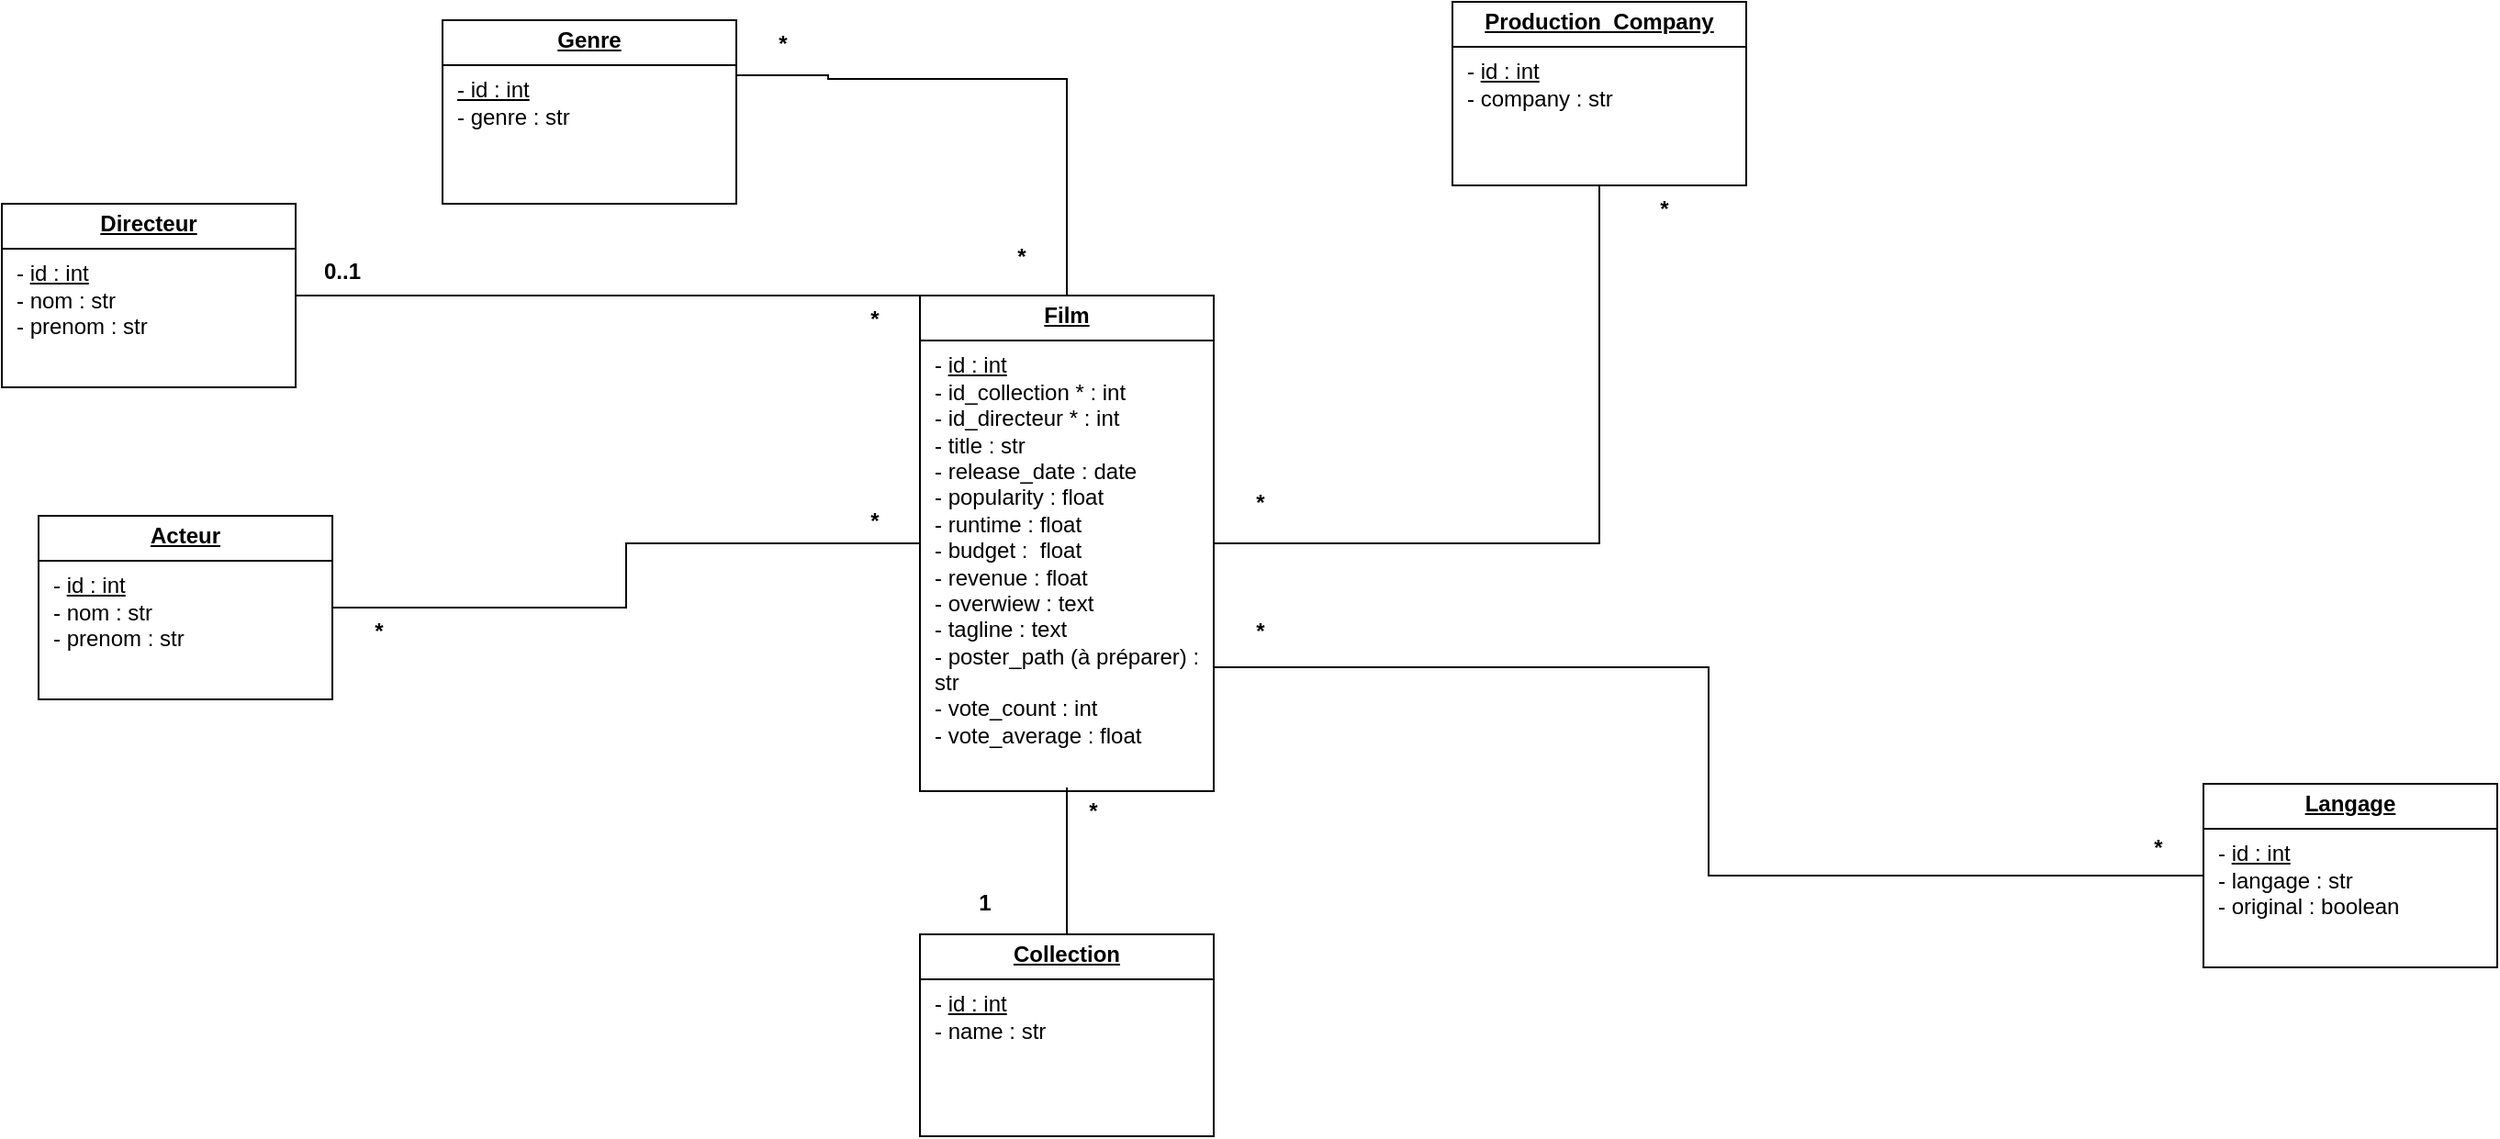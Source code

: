 <mxfile version="24.8.3" pages="3">
  <diagram name="Modele_Conceptuel" id="YauvPk-F1fpuxmVFumh4">
    <mxGraphModel dx="2493" dy="791" grid="1" gridSize="10" guides="1" tooltips="1" connect="1" arrows="1" fold="1" page="1" pageScale="1" pageWidth="827" pageHeight="1169" math="0" shadow="0">
      <root>
        <mxCell id="2UzMBbFxG-jk5nLvKuJf-0" />
        <mxCell id="2UzMBbFxG-jk5nLvKuJf-1" parent="2UzMBbFxG-jk5nLvKuJf-0" />
        <mxCell id="2UzMBbFxG-jk5nLvKuJf-2" value="&lt;p style=&quot;margin:0px;margin-top:4px;text-align:center;text-decoration:underline;&quot;&gt;&lt;b&gt;Film&lt;/b&gt;&lt;/p&gt;&lt;hr size=&quot;1&quot; style=&quot;border-style:solid;&quot;&gt;&lt;p style=&quot;margin:0px;margin-left:8px;&quot;&gt;- &lt;u&gt;id : int&lt;/u&gt;&lt;/p&gt;&lt;p style=&quot;margin:0px;margin-left:8px;&quot;&gt;- id_collection * : int&lt;/p&gt;&lt;p style=&quot;margin:0px;margin-left:8px;&quot;&gt;- id_directeur * : int&lt;/p&gt;&lt;p style=&quot;margin:0px;margin-left:8px;&quot;&gt;- title : str&lt;/p&gt;&lt;p style=&quot;margin:0px;margin-left:8px;&quot;&gt;- release_date : date&lt;/p&gt;&lt;p style=&quot;margin:0px;margin-left:8px;&quot;&gt;- popularity : float&lt;/p&gt;&lt;p style=&quot;margin:0px;margin-left:8px;&quot;&gt;- runtime : float&lt;/p&gt;&lt;p style=&quot;margin:0px;margin-left:8px;&quot;&gt;- budget :&amp;nbsp; float&lt;/p&gt;&lt;p style=&quot;margin:0px;margin-left:8px;&quot;&gt;- revenue : float&lt;/p&gt;&lt;p style=&quot;margin: 0px 0px 0px 8px;&quot;&gt;- overwiew : text&lt;/p&gt;&lt;p style=&quot;margin: 0px 0px 0px 8px;&quot;&gt;- tagline : text&lt;/p&gt;&lt;p style=&quot;margin: 0px 0px 0px 8px;&quot;&gt;- poster_path (à préparer) : str&lt;/p&gt;&lt;p style=&quot;margin: 0px 0px 0px 8px;&quot;&gt;- vote_count : int&lt;/p&gt;&lt;p style=&quot;margin: 0px 0px 0px 8px;&quot;&gt;- vote_average : float&lt;/p&gt;" style="verticalAlign=top;align=left;overflow=fill;html=1;whiteSpace=wrap;" parent="2UzMBbFxG-jk5nLvKuJf-1" vertex="1">
          <mxGeometry x="310" y="200" width="160" height="270" as="geometry" />
        </mxCell>
        <mxCell id="2UzMBbFxG-jk5nLvKuJf-3" value="&lt;p style=&quot;margin:0px;margin-top:4px;text-align:center;text-decoration:underline;&quot;&gt;&lt;b&gt;Genre&lt;/b&gt;&lt;/p&gt;&lt;hr size=&quot;1&quot; style=&quot;border-style:solid;&quot;&gt;&lt;p style=&quot;margin:0px;margin-left:8px;&quot;&gt;&lt;u&gt;- id : int&lt;/u&gt;&lt;/p&gt;&lt;p style=&quot;margin:0px;margin-left:8px;&quot;&gt;- genre : str&lt;/p&gt;" style="verticalAlign=top;align=left;overflow=fill;html=1;whiteSpace=wrap;" parent="2UzMBbFxG-jk5nLvKuJf-1" vertex="1">
          <mxGeometry x="50" y="50" width="160" height="100" as="geometry" />
        </mxCell>
        <mxCell id="2UzMBbFxG-jk5nLvKuJf-5" style="edgeStyle=orthogonalEdgeStyle;rounded=0;orthogonalLoop=1;jettySize=auto;html=1;endArrow=none;endFill=0;exitX=0;exitY=0.5;exitDx=0;exitDy=0;entryX=1;entryY=0.75;entryDx=0;entryDy=0;" parent="2UzMBbFxG-jk5nLvKuJf-1" source="2UzMBbFxG-jk5nLvKuJf-6" target="2UzMBbFxG-jk5nLvKuJf-2" edge="1">
          <mxGeometry relative="1" as="geometry">
            <mxPoint x="920" y="430" as="sourcePoint" />
            <mxPoint x="740" y="410" as="targetPoint" />
          </mxGeometry>
        </mxCell>
        <mxCell id="2UzMBbFxG-jk5nLvKuJf-6" value="&lt;p style=&quot;margin:0px;margin-top:4px;text-align:center;text-decoration:underline;&quot;&gt;&lt;b&gt;Langage&lt;/b&gt;&lt;/p&gt;&lt;hr size=&quot;1&quot; style=&quot;border-style:solid;&quot;&gt;&lt;p style=&quot;margin:0px;margin-left:8px;&quot;&gt;- &lt;u&gt;id : int&lt;/u&gt;&lt;/p&gt;&lt;p style=&quot;margin:0px;margin-left:8px;&quot;&gt;- langage : str&lt;/p&gt;&lt;p style=&quot;margin:0px;margin-left:8px;&quot;&gt;- original : boolean&lt;/p&gt;" style="verticalAlign=top;align=left;overflow=fill;html=1;whiteSpace=wrap;" parent="2UzMBbFxG-jk5nLvKuJf-1" vertex="1">
          <mxGeometry x="1009" y="466" width="160" height="100" as="geometry" />
        </mxCell>
        <mxCell id="2UzMBbFxG-jk5nLvKuJf-10" value="*" style="text;align=center;fontStyle=1;verticalAlign=middle;spacingLeft=3;spacingRight=3;strokeColor=none;rotatable=0;points=[[0,0.5],[1,0.5]];portConstraint=eastwest;html=1;" parent="2UzMBbFxG-jk5nLvKuJf-1" vertex="1">
          <mxGeometry x="959" y="488" width="50" height="26" as="geometry" />
        </mxCell>
        <mxCell id="2UzMBbFxG-jk5nLvKuJf-16" value="*" style="text;align=center;fontStyle=1;verticalAlign=middle;spacingLeft=3;spacingRight=3;strokeColor=none;rotatable=0;points=[[0,0.5],[1,0.5]];portConstraint=eastwest;html=1;" parent="2UzMBbFxG-jk5nLvKuJf-1" vertex="1">
          <mxGeometry x="340" y="166" width="50" height="26" as="geometry" />
        </mxCell>
        <mxCell id="2UzMBbFxG-jk5nLvKuJf-17" style="edgeStyle=orthogonalEdgeStyle;rounded=0;orthogonalLoop=1;jettySize=auto;html=1;exitX=1;exitY=0.5;exitDx=0;exitDy=0;endArrow=none;endFill=0;entryX=0.5;entryY=0;entryDx=0;entryDy=0;" parent="2UzMBbFxG-jk5nLvKuJf-1" source="2UzMBbFxG-jk5nLvKuJf-3" target="2UzMBbFxG-jk5nLvKuJf-2" edge="1">
          <mxGeometry relative="1" as="geometry">
            <mxPoint x="400" y="160" as="sourcePoint" />
            <mxPoint x="310" y="82" as="targetPoint" />
            <Array as="points">
              <mxPoint x="210" y="80" />
              <mxPoint x="260" y="80" />
              <mxPoint x="260" y="82" />
              <mxPoint x="390" y="82" />
            </Array>
          </mxGeometry>
        </mxCell>
        <mxCell id="2UzMBbFxG-jk5nLvKuJf-23" value="&lt;p style=&quot;margin:0px;margin-top:4px;text-align:center;text-decoration:underline;&quot;&gt;&lt;b&gt;Production_Company&lt;/b&gt;&lt;/p&gt;&lt;hr size=&quot;1&quot; style=&quot;border-style:solid;&quot;&gt;&lt;p style=&quot;margin:0px;margin-left:8px;&quot;&gt;- &lt;u&gt;id : int&lt;/u&gt;&lt;/p&gt;&lt;p style=&quot;margin:0px;margin-left:8px;&quot;&gt;- company : str&lt;/p&gt;" style="verticalAlign=top;align=left;overflow=fill;html=1;whiteSpace=wrap;" parent="2UzMBbFxG-jk5nLvKuJf-1" vertex="1">
          <mxGeometry x="600" y="40" width="160" height="100" as="geometry" />
        </mxCell>
        <mxCell id="2UzMBbFxG-jk5nLvKuJf-25" style="edgeStyle=orthogonalEdgeStyle;rounded=0;orthogonalLoop=1;jettySize=auto;html=1;exitX=0.5;exitY=1;exitDx=0;exitDy=0;endArrow=none;endFill=0;entryX=1;entryY=0.5;entryDx=0;entryDy=0;" parent="2UzMBbFxG-jk5nLvKuJf-1" source="2UzMBbFxG-jk5nLvKuJf-23" target="2UzMBbFxG-jk5nLvKuJf-2" edge="1">
          <mxGeometry relative="1" as="geometry">
            <mxPoint x="585" y="232" as="sourcePoint" />
            <mxPoint x="399" y="240" as="targetPoint" />
          </mxGeometry>
        </mxCell>
        <mxCell id="2UzMBbFxG-jk5nLvKuJf-27" value="*" style="text;align=center;fontStyle=1;verticalAlign=middle;spacingLeft=3;spacingRight=3;strokeColor=none;rotatable=0;points=[[0,0.5],[1,0.5]];portConstraint=eastwest;html=1;" parent="2UzMBbFxG-jk5nLvKuJf-1" vertex="1">
          <mxGeometry x="470" y="300" width="50" height="26" as="geometry" />
        </mxCell>
        <mxCell id="2UzMBbFxG-jk5nLvKuJf-30" value="*" style="text;align=center;fontStyle=1;verticalAlign=middle;spacingLeft=3;spacingRight=3;strokeColor=none;rotatable=0;points=[[0,0.5],[1,0.5]];portConstraint=eastwest;html=1;" parent="2UzMBbFxG-jk5nLvKuJf-1" vertex="1">
          <mxGeometry x="690" y="140" width="50" height="26" as="geometry" />
        </mxCell>
        <mxCell id="2UzMBbFxG-jk5nLvKuJf-38" value="&lt;p style=&quot;margin:0px;margin-top:4px;text-align:center;text-decoration:underline;&quot;&gt;&lt;b&gt;Collection&lt;/b&gt;&lt;/p&gt;&lt;hr size=&quot;1&quot; style=&quot;border-style:solid;&quot;&gt;&lt;p style=&quot;margin:0px;margin-left:8px;&quot;&gt;- &lt;u&gt;id : int&lt;/u&gt;&lt;/p&gt;&lt;p style=&quot;margin:0px;margin-left:8px;&quot;&gt;- name : str&lt;/p&gt;&lt;p style=&quot;margin:0px;margin-left:8px;&quot;&gt;&lt;br&gt;&lt;/p&gt;" style="verticalAlign=top;align=left;overflow=fill;html=1;whiteSpace=wrap;" parent="2UzMBbFxG-jk5nLvKuJf-1" vertex="1">
          <mxGeometry x="310" y="548" width="160" height="110" as="geometry" />
        </mxCell>
        <mxCell id="2UzMBbFxG-jk5nLvKuJf-43" style="edgeStyle=orthogonalEdgeStyle;rounded=0;orthogonalLoop=1;jettySize=auto;html=1;endArrow=none;endFill=0;exitX=0.5;exitY=1;exitDx=0;exitDy=0;entryX=0.5;entryY=0;entryDx=0;entryDy=0;" parent="2UzMBbFxG-jk5nLvKuJf-1" target="2UzMBbFxG-jk5nLvKuJf-38" edge="1">
          <mxGeometry relative="1" as="geometry">
            <mxPoint x="390" y="468" as="sourcePoint" />
            <mxPoint x="530" y="568" as="targetPoint" />
            <Array as="points">
              <mxPoint x="390" y="538" />
              <mxPoint x="390" y="538" />
            </Array>
          </mxGeometry>
        </mxCell>
        <mxCell id="v6lag2_lKAMTokFdCcw8-0" value="&lt;p style=&quot;margin:0px;margin-top:4px;text-align:center;text-decoration:underline;&quot;&gt;&lt;b&gt;Directeur&lt;/b&gt;&lt;/p&gt;&lt;hr size=&quot;1&quot; style=&quot;border-style:solid;&quot;&gt;&lt;p style=&quot;margin:0px;margin-left:8px;&quot;&gt;- &lt;u&gt;id : int&lt;/u&gt;&lt;/p&gt;&lt;p style=&quot;margin:0px;margin-left:8px;&quot;&gt;- nom : str&lt;/p&gt;&lt;p style=&quot;margin:0px;margin-left:8px;&quot;&gt;- prenom : str&lt;/p&gt;" style="verticalAlign=top;align=left;overflow=fill;html=1;whiteSpace=wrap;" parent="2UzMBbFxG-jk5nLvKuJf-1" vertex="1">
          <mxGeometry x="-190" y="150" width="160" height="100" as="geometry" />
        </mxCell>
        <mxCell id="v6lag2_lKAMTokFdCcw8-2" value="&lt;p style=&quot;margin:0px;margin-top:4px;text-align:center;text-decoration:underline;&quot;&gt;&lt;b&gt;Acteur&lt;/b&gt;&lt;/p&gt;&lt;hr size=&quot;1&quot; style=&quot;border-style:solid;&quot;&gt;&lt;p style=&quot;margin:0px;margin-left:8px;&quot;&gt;- &lt;u&gt;id : int&lt;/u&gt;&lt;/p&gt;&lt;p style=&quot;margin:0px;margin-left:8px;&quot;&gt;- nom : str&lt;/p&gt;&lt;p style=&quot;margin:0px;margin-left:8px;&quot;&gt;- prenom : str&lt;/p&gt;" style="verticalAlign=top;align=left;overflow=fill;html=1;whiteSpace=wrap;" parent="2UzMBbFxG-jk5nLvKuJf-1" vertex="1">
          <mxGeometry x="-170" y="320" width="160" height="100" as="geometry" />
        </mxCell>
        <mxCell id="v6lag2_lKAMTokFdCcw8-3" style="edgeStyle=orthogonalEdgeStyle;rounded=0;orthogonalLoop=1;jettySize=auto;html=1;exitX=1;exitY=0.5;exitDx=0;exitDy=0;endArrow=none;endFill=0;entryX=0;entryY=0;entryDx=0;entryDy=0;" parent="2UzMBbFxG-jk5nLvKuJf-1" source="v6lag2_lKAMTokFdCcw8-0" target="2UzMBbFxG-jk5nLvKuJf-2" edge="1">
          <mxGeometry relative="1" as="geometry">
            <mxPoint x="49.75" y="375" as="sourcePoint" />
            <mxPoint x="109.75" y="340" as="targetPoint" />
            <Array as="points">
              <mxPoint x="220" y="200" />
              <mxPoint x="220" y="200" />
            </Array>
          </mxGeometry>
        </mxCell>
        <mxCell id="v6lag2_lKAMTokFdCcw8-4" value="0..1" style="text;align=center;fontStyle=1;verticalAlign=middle;spacingLeft=3;spacingRight=3;strokeColor=none;rotatable=0;points=[[0,0.5],[1,0.5]];portConstraint=eastwest;html=1;" parent="2UzMBbFxG-jk5nLvKuJf-1" vertex="1">
          <mxGeometry x="-30" y="174" width="50" height="26" as="geometry" />
        </mxCell>
        <mxCell id="v6lag2_lKAMTokFdCcw8-5" value="*" style="text;align=center;fontStyle=1;verticalAlign=middle;spacingLeft=3;spacingRight=3;strokeColor=none;rotatable=0;points=[[0,0.5],[1,0.5]];portConstraint=eastwest;html=1;" parent="2UzMBbFxG-jk5nLvKuJf-1" vertex="1">
          <mxGeometry x="260" y="200" width="50" height="26" as="geometry" />
        </mxCell>
        <mxCell id="v6lag2_lKAMTokFdCcw8-9" value="*" style="text;align=center;fontStyle=1;verticalAlign=middle;spacingLeft=3;spacingRight=3;strokeColor=none;rotatable=0;points=[[0,0.5],[1,0.5]];portConstraint=eastwest;html=1;" parent="2UzMBbFxG-jk5nLvKuJf-1" vertex="1">
          <mxGeometry x="-10" y="370" width="50" height="26" as="geometry" />
        </mxCell>
        <mxCell id="bw-bmElaB9IqUnMvs87G-3" value="*" style="text;align=center;fontStyle=1;verticalAlign=middle;spacingLeft=3;spacingRight=3;strokeColor=none;rotatable=0;points=[[0,0.5],[1,0.5]];portConstraint=eastwest;html=1;" parent="2UzMBbFxG-jk5nLvKuJf-1" vertex="1">
          <mxGeometry x="470" y="370" width="50" height="26" as="geometry" />
        </mxCell>
        <mxCell id="D5rh6VKLGtbffhpy3Fn9-0" value="*" style="text;align=center;fontStyle=1;verticalAlign=middle;spacingLeft=3;spacingRight=3;strokeColor=none;rotatable=0;points=[[0,0.5],[1,0.5]];portConstraint=eastwest;html=1;" parent="2UzMBbFxG-jk5nLvKuJf-1" vertex="1">
          <mxGeometry x="379" y="468" width="50" height="26" as="geometry" />
        </mxCell>
        <mxCell id="D5rh6VKLGtbffhpy3Fn9-1" value="1" style="text;align=center;fontStyle=1;verticalAlign=middle;spacingLeft=3;spacingRight=3;strokeColor=none;rotatable=0;points=[[0,0.5],[1,0.5]];portConstraint=eastwest;html=1;" parent="2UzMBbFxG-jk5nLvKuJf-1" vertex="1">
          <mxGeometry x="320" y="518" width="50" height="26" as="geometry" />
        </mxCell>
        <mxCell id="rLs_YXUpELrccC4LqPro-0" style="edgeStyle=orthogonalEdgeStyle;rounded=0;orthogonalLoop=1;jettySize=auto;html=1;exitX=0;exitY=0.5;exitDx=0;exitDy=0;endArrow=none;endFill=0;entryX=1;entryY=0.5;entryDx=0;entryDy=0;" parent="2UzMBbFxG-jk5nLvKuJf-1" source="2UzMBbFxG-jk5nLvKuJf-2" target="v6lag2_lKAMTokFdCcw8-2" edge="1">
          <mxGeometry relative="1" as="geometry">
            <mxPoint x="240" y="349" as="sourcePoint" />
            <mxPoint x="30" y="544" as="targetPoint" />
          </mxGeometry>
        </mxCell>
        <mxCell id="rLs_YXUpELrccC4LqPro-1" value="*" style="text;align=center;fontStyle=1;verticalAlign=middle;spacingLeft=3;spacingRight=3;strokeColor=none;rotatable=0;points=[[0,0.5],[1,0.5]];portConstraint=eastwest;html=1;" parent="2UzMBbFxG-jk5nLvKuJf-1" vertex="1">
          <mxGeometry x="260" y="310" width="50" height="26" as="geometry" />
        </mxCell>
        <mxCell id="rLs_YXUpELrccC4LqPro-2" value="*" style="text;align=center;fontStyle=1;verticalAlign=middle;spacingLeft=3;spacingRight=3;strokeColor=none;rotatable=0;points=[[0,0.5],[1,0.5]];portConstraint=eastwest;html=1;" parent="2UzMBbFxG-jk5nLvKuJf-1" vertex="1">
          <mxGeometry x="210" y="50" width="50" height="26" as="geometry" />
        </mxCell>
      </root>
    </mxGraphModel>
  </diagram>
  <diagram name="Modèle_Relationnel" id="qiHUkySpZ16ntOEkn7Ta">
    <mxGraphModel dx="1661" dy="841" grid="0" gridSize="10" guides="1" tooltips="1" connect="1" arrows="1" fold="1" page="1" pageScale="1" pageWidth="827" pageHeight="700" math="0" shadow="1">
      <root>
        <mxCell id="-5b9izDr8CAmfkEd_c0v-0" />
        <mxCell id="-5b9izDr8CAmfkEd_c0v-1" parent="-5b9izDr8CAmfkEd_c0v-0" />
        <mxCell id="-5b9izDr8CAmfkEd_c0v-2" value="&lt;p style=&quot;text-align: center; margin: 4px 0px 0px; text-decoration: underline;&quot;&gt;&lt;b&gt;films&lt;/b&gt;&lt;/p&gt;&lt;hr size=&quot;1&quot; style=&quot;border-style:solid;&quot;&gt;&lt;p style=&quot;margin: 0px 0px 0px 8px; line-height: 140%;&quot;&gt;&lt;u&gt;&amp;gt; id : int&lt;/u&gt;&lt;/p&gt;&lt;p style=&quot;margin: 0px 0px 0px 8px; line-height: 140%;&quot;&gt;&lt;u&gt;&amp;gt; id_collection * : int&lt;/u&gt;&lt;/p&gt;&lt;p style=&quot;margin: 0px 0px 0px 8px; line-height: 140%;&quot;&gt;&lt;u&gt;&amp;gt; id_directeur * : int&lt;/u&gt;&lt;/p&gt;&lt;p style=&quot;margin: 0px 0px 0px 8px; line-height: 140%;&quot;&gt;&lt;u&gt;&amp;gt;&amp;nbsp;id_original_language * : int&lt;/u&gt;&lt;/p&gt;&lt;p style=&quot;margin: 0px 0px 0px 8px; line-height: 140%;&quot;&gt;&amp;gt; title : str&amp;nbsp;&lt;span style=&quot;background-color: initial;&quot;&gt;(nullable=False)&lt;/span&gt;&lt;/p&gt;&lt;p style=&quot;margin: 0px 0px 0px 8px; line-height: 140%;&quot;&gt;&amp;gt; release_date : date&lt;/p&gt;&lt;p style=&quot;margin: 0px 0px 0px 8px; line-height: 140%;&quot;&gt;&amp;gt; popularity : float&lt;/p&gt;&lt;p style=&quot;margin: 0px 0px 0px 8px; line-height: 140%;&quot;&gt;&amp;gt; runtime : float&lt;/p&gt;&lt;p style=&quot;margin: 0px 0px 0px 8px; line-height: 140%;&quot;&gt;&amp;gt; budget :&amp;nbsp; float&lt;/p&gt;&lt;p style=&quot;margin: 0px 0px 0px 8px; line-height: 140%;&quot;&gt;&amp;gt; revenue : float&lt;/p&gt;&lt;p style=&quot;margin: 0px 0px 0px 8px; line-height: 140%;&quot;&gt;&amp;gt; overwiew : text&lt;/p&gt;&lt;p style=&quot;margin: 0px 0px 0px 8px; line-height: 140%;&quot;&gt;&amp;gt; tagline : text&lt;/p&gt;&lt;p style=&quot;margin: 0px 0px 0px 8px; line-height: 140%;&quot;&gt;&amp;gt; poster_path&amp;nbsp;: text&lt;/p&gt;&lt;p style=&quot;margin: 0px 0px 0px 8px; line-height: 140%;&quot;&gt;&amp;gt; vote_count : int (nullable=False)&lt;/p&gt;&lt;p style=&quot;margin: 0px 0px 0px 8px; line-height: 140%;&quot;&gt;&amp;gt; vote_average : float&lt;/p&gt;" style="verticalAlign=middle;align=left;overflow=fill;html=1;whiteSpace=wrap;labelBackgroundColor=none;fillColor=#FAE5C7;strokeColor=#0F8B8D;fontColor=#143642;spacing=2;spacingBottom=0;spacingLeft=0;" parent="-5b9izDr8CAmfkEd_c0v-1" vertex="1">
          <mxGeometry x="283" y="196" width="231" height="286" as="geometry" />
        </mxCell>
        <mxCell id="-5b9izDr8CAmfkEd_c0v-3" value="&lt;p style=&quot;text-align: center; margin: 4px 0px 0px;&quot;&gt;&lt;b style=&quot;&quot;&gt;&lt;u&gt;genres&lt;/u&gt;&lt;/b&gt;&lt;/p&gt;&lt;hr size=&quot;1&quot; style=&quot;border-style:solid;&quot;&gt;&lt;p style=&quot;margin: 0px 0px 0px 8px; line-height: 140%;&quot;&gt;&lt;u&gt;&amp;gt; id : int&lt;/u&gt;&lt;/p&gt;&lt;p style=&quot;margin: 0px 0px 0px 8px; line-height: 140%;&quot;&gt;&amp;gt; genre : str&amp;nbsp;&lt;span style=&quot;background-color: initial;&quot;&gt;(nullable=False)&lt;/span&gt;&lt;/p&gt;" style="verticalAlign=middle;align=left;overflow=fill;html=1;whiteSpace=wrap;labelBackgroundColor=none;fillColor=#FAE5C7;strokeColor=#0F8B8D;fontColor=#143642;spacing=2;spacingBottom=0;spacingLeft=0;" parent="-5b9izDr8CAmfkEd_c0v-1" vertex="1">
          <mxGeometry x="13" y="40" width="167" height="100" as="geometry" />
        </mxCell>
        <mxCell id="-5b9izDr8CAmfkEd_c0v-4" value="&lt;p style=&quot;text-align: center; margin: 4px 0px 0px; text-decoration: underline;&quot;&gt;&lt;b&gt;film_genres&lt;/b&gt;&lt;/p&gt;&lt;hr size=&quot;1&quot; style=&quot;border-style:solid;&quot;&gt;&lt;p style=&quot;margin: 0px 0px 0px 8px; line-height: 140%;&quot;&gt;&lt;span style=&quot;background-color: initial;&quot;&gt;&lt;u&gt;&amp;gt; id_film * : int&amp;nbsp;&lt;/u&gt;&lt;/span&gt;&lt;/p&gt;&lt;p style=&quot;margin: 0px 0px 0px 8px; line-height: 140%;&quot;&gt;&lt;u&gt;&amp;gt; id_genre * : int&lt;/u&gt;&lt;/p&gt;" style="verticalAlign=middle;align=left;overflow=fill;html=1;whiteSpace=wrap;labelBackgroundColor=none;fillColor=#FAE5C7;strokeColor=#0F8B8D;fontColor=#143642;spacing=2;spacingBottom=0;spacingLeft=0;" parent="-5b9izDr8CAmfkEd_c0v-1" vertex="1">
          <mxGeometry x="310" y="30" width="160" height="100" as="geometry" />
        </mxCell>
        <mxCell id="-5b9izDr8CAmfkEd_c0v-6" value="&lt;p style=&quot;text-align: center; margin: 4px 0px 0px; text-decoration: underline; line-height: 140%;&quot;&gt;&lt;b&gt;languages&lt;/b&gt;&lt;/p&gt;&lt;hr size=&quot;1&quot; style=&quot;border-style:solid;&quot;&gt;&lt;p style=&quot;margin: 0px 0px 0px 8px; line-height: 140%;&quot;&gt;&lt;u&gt;&amp;gt; id : int&lt;/u&gt;&lt;/p&gt;&lt;p style=&quot;margin: 0px 0px 0px 8px; line-height: 140%;&quot;&gt;&amp;gt; language : str&amp;nbsp;&lt;span style=&quot;background-color: initial;&quot;&gt;(nullable=False)&lt;/span&gt;&lt;/p&gt;" style="verticalAlign=middle;align=left;overflow=fill;html=1;whiteSpace=wrap;labelBackgroundColor=none;fillColor=#FAE5C7;strokeColor=#0F8B8D;fontColor=#143642;spacing=2;spacingBottom=0;spacingLeft=0;" parent="-5b9izDr8CAmfkEd_c0v-1" vertex="1">
          <mxGeometry x="632" y="538" width="185" height="100" as="geometry" />
        </mxCell>
        <mxCell id="-5b9izDr8CAmfkEd_c0v-7" value="&lt;p style=&quot;text-align: center; margin: 4px 0px 0px; text-decoration: underline;&quot;&gt;&lt;b&gt;film_languages&lt;/b&gt;&lt;/p&gt;&lt;hr size=&quot;1&quot; style=&quot;border-style:solid;&quot;&gt;&lt;p style=&quot;margin: 0px 0px 0px 8px; line-height: 140%;&quot;&gt;&lt;span style=&quot;background-color: initial;&quot;&gt;&lt;u&gt;&amp;gt; id_lang * : int&lt;/u&gt;&lt;/span&gt;&lt;/p&gt;&lt;p style=&quot;margin: 0px 0px 0px 8px; line-height: 140%;&quot;&gt;&lt;u&gt;&amp;gt; id_film * : int&lt;/u&gt;&lt;/p&gt;" style="verticalAlign=middle;align=left;overflow=fill;html=1;whiteSpace=wrap;labelBackgroundColor=none;fillColor=#FAE5C7;strokeColor=#0F8B8D;fontColor=#143642;spacing=2;spacingBottom=0;spacingLeft=0;" parent="-5b9izDr8CAmfkEd_c0v-1" vertex="1">
          <mxGeometry x="635" y="338" width="160" height="100" as="geometry" />
        </mxCell>
        <mxCell id="-5b9izDr8CAmfkEd_c0v-8" value="1" style="text;align=center;fontStyle=1;verticalAlign=middle;spacingLeft=0;spacingRight=0;strokeColor=none;rotatable=0;points=[[0,0.5],[1,0.5]];portConstraint=eastwest;html=1;labelBackgroundColor=none;fontColor=#143642;strokeWidth=1;fontSize=16;spacing=0;" parent="-5b9izDr8CAmfkEd_c0v-1" vertex="1">
          <mxGeometry x="704" y="512" width="50" height="26" as="geometry" />
        </mxCell>
        <mxCell id="-5b9izDr8CAmfkEd_c0v-9" value="*" style="text;align=center;fontStyle=1;verticalAlign=middle;spacingLeft=0;spacingRight=0;strokeColor=none;rotatable=0;points=[[0,0.5],[1,0.5]];portConstraint=eastwest;html=1;labelBackgroundColor=none;fontColor=#143642;strokeWidth=1;fontSize=16;spacing=0;" parent="-5b9izDr8CAmfkEd_c0v-1" vertex="1">
          <mxGeometry x="596" y="361" width="50" height="26" as="geometry" />
        </mxCell>
        <mxCell id="-5b9izDr8CAmfkEd_c0v-11" value="1" style="text;align=center;fontStyle=1;verticalAlign=middle;spacingLeft=3;spacingRight=3;strokeColor=none;rotatable=0;points=[[0,0.5],[1,0.5]];portConstraint=eastwest;html=1;labelBackgroundColor=none;fontColor=#143642;" parent="-5b9izDr8CAmfkEd_c0v-1" vertex="1">
          <mxGeometry x="734" y="184" width="50" height="26" as="geometry" />
        </mxCell>
        <mxCell id="-5b9izDr8CAmfkEd_c0v-13" value="1" style="text;align=center;fontStyle=1;verticalAlign=middle;spacingLeft=0;spacingRight=0;strokeColor=none;rotatable=0;points=[[0,0.5],[1,0.5]];portConstraint=eastwest;html=1;labelBackgroundColor=none;fontColor=#143642;strokeWidth=1;fontSize=16;spacing=0;" parent="-5b9izDr8CAmfkEd_c0v-1" vertex="1">
          <mxGeometry x="380" y="170" width="50" height="26" as="geometry" />
        </mxCell>
        <mxCell id="-5b9izDr8CAmfkEd_c0v-14" value="*" style="text;align=center;fontStyle=1;verticalAlign=middle;spacingLeft=0;spacingRight=0;strokeColor=none;rotatable=0;points=[[0,0.5],[1,0.5]];portConstraint=eastwest;html=1;labelBackgroundColor=none;fontColor=#143642;strokeWidth=1;fontSize=16;spacing=0;" parent="-5b9izDr8CAmfkEd_c0v-1" vertex="1">
          <mxGeometry x="348" y="130" width="50" height="26" as="geometry" />
        </mxCell>
        <mxCell id="-5b9izDr8CAmfkEd_c0v-16" value="*" style="text;align=center;fontStyle=1;verticalAlign=middle;spacingLeft=0;spacingRight=0;strokeColor=none;rotatable=0;points=[[0,0.5],[1,0.5]];portConstraint=eastwest;html=1;labelBackgroundColor=none;fontColor=#143642;strokeWidth=1;fontSize=16;spacing=0;" parent="-5b9izDr8CAmfkEd_c0v-1" vertex="1">
          <mxGeometry x="271" y="56" width="50" height="26" as="geometry" />
        </mxCell>
        <mxCell id="-5b9izDr8CAmfkEd_c0v-17" value="1" style="text;align=center;fontStyle=1;verticalAlign=middle;spacingLeft=0;spacingRight=0;strokeColor=none;rotatable=0;points=[[0,0.5],[1,0.5]];portConstraint=eastwest;html=1;labelBackgroundColor=none;fontColor=#143642;strokeWidth=1;fontSize=16;spacing=0;" parent="-5b9izDr8CAmfkEd_c0v-1" vertex="1">
          <mxGeometry x="169" y="92" width="50" height="26" as="geometry" />
        </mxCell>
        <mxCell id="-5b9izDr8CAmfkEd_c0v-18" value="&lt;p style=&quot;text-align: center; margin: 4px 0px 0px; text-decoration: underline;&quot;&gt;&lt;b&gt;companies&lt;/b&gt;&lt;/p&gt;&lt;hr size=&quot;1&quot; style=&quot;border-style:solid;&quot;&gt;&lt;p style=&quot;margin: 0px 0px 0px 8px; line-height: 140%;&quot;&gt;&lt;u&gt;&amp;gt;id : int&lt;/u&gt;&lt;/p&gt;&lt;p style=&quot;margin: 0px 0px 0px 8px; line-height: 140%;&quot;&gt;&amp;gt; name : str&amp;nbsp;&lt;span style=&quot;background-color: initial;&quot;&gt;(nullable=False)&lt;/span&gt;&lt;/p&gt;" style="verticalAlign=middle;align=left;overflow=fill;html=1;whiteSpace=wrap;labelBackgroundColor=none;fillColor=#FAE5C7;strokeColor=#0F8B8D;fontColor=#143642;spacing=2;spacingBottom=0;spacingLeft=0;" parent="-5b9izDr8CAmfkEd_c0v-1" vertex="1">
          <mxGeometry x="627" y="30" width="187" height="100" as="geometry" />
        </mxCell>
        <mxCell id="-5b9izDr8CAmfkEd_c0v-19" value="&lt;p style=&quot;text-align: center; margin: 4px 0px 0px; text-decoration: underline;&quot;&gt;&lt;b&gt;film_companies&lt;/b&gt;&lt;/p&gt;&lt;hr size=&quot;1&quot; style=&quot;border-style:solid;&quot;&gt;&lt;p style=&quot;margin: 0px 0px 0px 8px; line-height: 140%;&quot;&gt;&lt;span style=&quot;background-color: initial;&quot;&gt;&lt;u&gt;&amp;gt; id_film * : int&lt;/u&gt;&lt;/span&gt;&lt;/p&gt;&lt;p style=&quot;margin: 0px 0px 0px 8px; line-height: 140%;&quot;&gt;&lt;u&gt;&amp;gt; id_company * : int&lt;/u&gt;&lt;/p&gt;" style="verticalAlign=middle;align=left;overflow=fill;html=1;whiteSpace=wrap;labelBackgroundColor=none;fillColor=#FAE5C7;strokeColor=#0F8B8D;fontColor=#143642;spacing=2;spacingBottom=0;spacingLeft=0;" parent="-5b9izDr8CAmfkEd_c0v-1" vertex="1">
          <mxGeometry x="605" y="190" width="190" height="100" as="geometry" />
        </mxCell>
        <mxCell id="-5b9izDr8CAmfkEd_c0v-21" value="1" style="text;align=center;fontStyle=1;verticalAlign=middle;spacingLeft=0;spacingRight=0;strokeColor=none;rotatable=0;points=[[0,0.5],[1,0.5]];portConstraint=eastwest;html=1;labelBackgroundColor=none;fontColor=#143642;strokeWidth=1;fontSize=16;spacing=0;" parent="-5b9izDr8CAmfkEd_c0v-1" vertex="1">
          <mxGeometry x="500" y="233" width="50" height="26" as="geometry" />
        </mxCell>
        <mxCell id="-5b9izDr8CAmfkEd_c0v-22" value="*" style="text;align=center;fontStyle=1;verticalAlign=middle;spacingLeft=0;spacingRight=0;strokeColor=none;rotatable=0;points=[[0,0.5],[1,0.5]];portConstraint=eastwest;html=1;labelBackgroundColor=none;fontColor=#143642;strokeWidth=1;fontSize=16;spacing=0;" parent="-5b9izDr8CAmfkEd_c0v-1" vertex="1">
          <mxGeometry x="569" y="245" width="50" height="26" as="geometry" />
        </mxCell>
        <mxCell id="-5b9izDr8CAmfkEd_c0v-24" value="1" style="text;align=center;fontStyle=1;verticalAlign=middle;spacingLeft=0;spacingRight=0;strokeColor=none;rotatable=0;points=[[0,0.5],[1,0.5]];portConstraint=eastwest;html=1;labelBackgroundColor=none;fontColor=#143642;strokeWidth=1;fontSize=16;spacing=0;" parent="-5b9izDr8CAmfkEd_c0v-1" vertex="1">
          <mxGeometry x="673" y="126" width="50" height="34" as="geometry" />
        </mxCell>
        <mxCell id="-5b9izDr8CAmfkEd_c0v-25" value="*" style="text;align=center;fontStyle=1;verticalAlign=middle;spacingLeft=0;spacingRight=0;strokeColor=none;rotatable=0;points=[[0,0.5],[1,0.5]];portConstraint=eastwest;html=1;labelBackgroundColor=none;fontColor=#143642;strokeWidth=1;fontSize=16;spacing=0;" parent="-5b9izDr8CAmfkEd_c0v-1" vertex="1">
          <mxGeometry x="692" y="172" width="50" height="26" as="geometry" />
        </mxCell>
        <mxCell id="-5b9izDr8CAmfkEd_c0v-26" value="&lt;p style=&quot;text-align: center; margin: 4px 0px 0px; text-decoration: underline;&quot;&gt;&lt;b&gt;collections&lt;/b&gt;&lt;/p&gt;&lt;hr size=&quot;1&quot; style=&quot;border-style:solid;&quot;&gt;&lt;p style=&quot;margin: 0px 0px 0px 8px; line-height: 140%;&quot;&gt;&lt;u&gt;&amp;gt; id : int&lt;/u&gt;&lt;/p&gt;&lt;p style=&quot;margin: 0px 0px 0px 8px; line-height: 140%;&quot;&gt;&amp;gt; name : str&amp;nbsp;&lt;span style=&quot;background-color: initial;&quot;&gt;(nullable=False)&lt;/span&gt;&lt;/p&gt;" style="verticalAlign=middle;align=left;overflow=fill;html=1;whiteSpace=wrap;labelBackgroundColor=none;fillColor=#FAE5C7;strokeColor=#0F8B8D;fontColor=#143642;spacing=2;spacingBottom=0;spacingLeft=0;" parent="-5b9izDr8CAmfkEd_c0v-1" vertex="1">
          <mxGeometry x="310" y="546" width="168" height="110" as="geometry" />
        </mxCell>
        <mxCell id="-5b9izDr8CAmfkEd_c0v-28" value="&lt;p style=&quot;text-align: center; margin: 4px 0px 0px; text-decoration: underline;&quot;&gt;&lt;b&gt;directeurs&lt;/b&gt;&lt;/p&gt;&lt;hr size=&quot;1&quot; style=&quot;border-style:solid;&quot;&gt;&lt;p style=&quot;margin: 0px 0px 0px 8px; line-height: 140%;&quot;&gt;&lt;u&gt;&amp;gt; id : int&lt;/u&gt;&lt;/p&gt;&lt;p style=&quot;margin: 0px 0px 0px 8px; line-height: 140%;&quot;&gt;&amp;gt; nom : str&amp;nbsp;&lt;span style=&quot;background-color: initial;&quot;&gt;(nullable=False)&lt;/span&gt;&lt;/p&gt;&lt;p style=&quot;margin: 0px 0px 0px 8px; line-height: 140%;&quot;&gt;&amp;gt; prenom : str&amp;nbsp;&lt;span style=&quot;background-color: initial;&quot;&gt;(nullable=False)&lt;/span&gt;&lt;/p&gt;" style="verticalAlign=middle;align=left;overflow=fill;html=1;whiteSpace=wrap;labelBackgroundColor=none;fillColor=#FAE5C7;strokeColor=#0F8B8D;fontColor=#143642;spacing=2;spacingBottom=0;spacingLeft=0;" parent="-5b9izDr8CAmfkEd_c0v-1" vertex="1">
          <mxGeometry x="6" y="208" width="174" height="100" as="geometry" />
        </mxCell>
        <mxCell id="-5b9izDr8CAmfkEd_c0v-29" value="&lt;p style=&quot;text-align: center; margin: 4px 0px 0px; text-decoration: underline;&quot;&gt;&lt;b&gt;acteurs&lt;/b&gt;&lt;/p&gt;&lt;hr size=&quot;1&quot; style=&quot;border-style:solid;&quot;&gt;&lt;p style=&quot;margin: 0px 0px 0px 8px; line-height: 140%;&quot;&gt;&lt;u&gt;&amp;gt; id : int&lt;/u&gt;&lt;/p&gt;&lt;p style=&quot;margin: 0px 0px 0px 8px; line-height: 140%;&quot;&gt;&amp;gt; nom : str&amp;nbsp;&lt;span style=&quot;background-color: initial;&quot;&gt;(nullable=False)&lt;/span&gt;&lt;/p&gt;&lt;p style=&quot;margin: 0px 0px 0px 8px; line-height: 140%;&quot;&gt;&amp;gt; prenom : str&amp;nbsp;&lt;span style=&quot;background-color: initial;&quot;&gt;(nullable=False)&lt;/span&gt;&lt;/p&gt;" style="verticalAlign=middle;align=left;overflow=fill;html=1;whiteSpace=wrap;labelBackgroundColor=none;fillColor=#FAE5C7;strokeColor=#0F8B8D;fontColor=#143642;spacing=2;spacingBottom=0;spacingLeft=0;" parent="-5b9izDr8CAmfkEd_c0v-1" vertex="1">
          <mxGeometry x="14" y="566" width="174" height="100" as="geometry" />
        </mxCell>
        <mxCell id="-5b9izDr8CAmfkEd_c0v-31" value="0..1" style="text;align=center;fontStyle=1;verticalAlign=middle;spacingLeft=0;spacingRight=0;strokeColor=none;rotatable=0;points=[[0,0.5],[1,0.5]];portConstraint=eastwest;html=1;labelBackgroundColor=none;fontColor=#143642;strokeWidth=1;fontSize=16;spacing=0;" parent="-5b9izDr8CAmfkEd_c0v-1" vertex="1">
          <mxGeometry x="178" y="264" width="50" height="26" as="geometry" />
        </mxCell>
        <mxCell id="-5b9izDr8CAmfkEd_c0v-32" value="*" style="text;align=center;fontStyle=1;verticalAlign=middle;spacingLeft=0;spacingRight=0;strokeColor=none;rotatable=0;points=[[0,0.5],[1,0.5]];portConstraint=eastwest;html=1;labelBackgroundColor=none;fontColor=#143642;strokeWidth=1;fontSize=16;spacing=0;" parent="-5b9izDr8CAmfkEd_c0v-1" vertex="1">
          <mxGeometry x="246" y="238" width="50" height="26" as="geometry" />
        </mxCell>
        <mxCell id="-5b9izDr8CAmfkEd_c0v-33" value="&lt;p style=&quot;text-align: center; margin: 4px 0px 0px; text-decoration: underline;&quot;&gt;&lt;b&gt;film_acteurs&lt;/b&gt;&lt;/p&gt;&lt;hr size=&quot;1&quot; style=&quot;border-style:solid;&quot;&gt;&lt;p style=&quot;margin: 0px 0px 0px 8px; line-height: 140%;&quot;&gt;&lt;span style=&quot;background-color: initial;&quot;&gt;&lt;u&gt;&amp;gt; id_act * : int&lt;/u&gt;&lt;/span&gt;&lt;/p&gt;&lt;p style=&quot;margin: 0px 0px 0px 8px; line-height: 140%;&quot;&gt;&lt;u&gt;&amp;gt; id_film * : int&lt;/u&gt;&lt;/p&gt;" style="verticalAlign=middle;align=left;overflow=fill;html=1;whiteSpace=wrap;labelBackgroundColor=none;fillColor=#FAE5C7;strokeColor=#0F8B8D;fontColor=#143642;spacing=2;spacingBottom=0;spacingLeft=0;" parent="-5b9izDr8CAmfkEd_c0v-1" vertex="1">
          <mxGeometry x="20" y="361" width="160" height="100" as="geometry" />
        </mxCell>
        <mxCell id="-5b9izDr8CAmfkEd_c0v-36" value="*" style="text;align=center;fontStyle=1;verticalAlign=middle;spacingLeft=0;spacingRight=0;strokeColor=none;rotatable=0;points=[[0,0.5],[1,0.5]];portConstraint=eastwest;html=1;labelBackgroundColor=none;fontColor=#143642;strokeWidth=1;fontSize=16;spacing=0;" parent="-5b9izDr8CAmfkEd_c0v-1" vertex="1">
          <mxGeometry x="169" y="375" width="50" height="26" as="geometry" />
        </mxCell>
        <mxCell id="-5b9izDr8CAmfkEd_c0v-37" value="1" style="text;align=center;fontStyle=1;verticalAlign=middle;spacingLeft=0;spacingRight=0;strokeColor=none;rotatable=0;points=[[0,0.5],[1,0.5]];portConstraint=eastwest;html=1;labelBackgroundColor=none;fontColor=#143642;strokeWidth=1;fontSize=16;spacing=0;" parent="-5b9izDr8CAmfkEd_c0v-1" vertex="1">
          <mxGeometry x="248" y="350" width="50" height="26" as="geometry" />
        </mxCell>
        <mxCell id="-5b9izDr8CAmfkEd_c0v-40" value="1" style="text;align=center;fontStyle=1;verticalAlign=middle;spacingLeft=0;spacingRight=0;strokeColor=none;rotatable=0;points=[[0,0.5],[1,0.5]];portConstraint=eastwest;html=1;labelBackgroundColor=none;fontColor=#143642;strokeWidth=1;fontSize=16;spacing=0;" parent="-5b9izDr8CAmfkEd_c0v-1" vertex="1">
          <mxGeometry x="504" y="349" width="50" height="26" as="geometry" />
        </mxCell>
        <mxCell id="-5b9izDr8CAmfkEd_c0v-41" value="*" style="text;align=center;fontStyle=1;verticalAlign=middle;spacingLeft=0;spacingRight=0;strokeColor=none;rotatable=0;points=[[0,0.5],[1,0.5]];portConstraint=eastwest;html=1;labelBackgroundColor=none;fontColor=#143642;strokeWidth=1;fontSize=16;spacing=0;" parent="-5b9izDr8CAmfkEd_c0v-1" vertex="1">
          <mxGeometry x="673" y="440" width="50" height="26" as="geometry" />
        </mxCell>
        <mxCell id="B3QrooWnbOa9OHzoz1lQ-5" value="" style="endArrow=none;html=1;rounded=0;entryX=1;entryY=0.5;entryDx=0;entryDy=0;exitX=0;exitY=0.5;exitDx=0;exitDy=0;labelBackgroundColor=none;strokeColor=#A8201A;fontColor=default;strokeWidth=2;" edge="1" parent="-5b9izDr8CAmfkEd_c0v-1" source="-5b9izDr8CAmfkEd_c0v-2" target="-5b9izDr8CAmfkEd_c0v-33">
          <mxGeometry width="50" height="50" relative="1" as="geometry">
            <mxPoint x="390" y="410" as="sourcePoint" />
            <mxPoint x="440" y="360" as="targetPoint" />
          </mxGeometry>
        </mxCell>
        <mxCell id="B3QrooWnbOa9OHzoz1lQ-6" value="1" style="text;align=center;fontStyle=1;verticalAlign=middle;spacingLeft=0;spacingRight=0;strokeColor=none;rotatable=0;points=[[0,0.5],[1,0.5]];portConstraint=eastwest;html=1;labelBackgroundColor=none;fontColor=#143642;strokeWidth=1;fontSize=16;spacing=0;" vertex="1" parent="-5b9izDr8CAmfkEd_c0v-1">
          <mxGeometry x="60" y="538" width="50" height="26" as="geometry" />
        </mxCell>
        <mxCell id="B3QrooWnbOa9OHzoz1lQ-7" value="*" style="text;align=center;fontStyle=1;verticalAlign=middle;spacingLeft=0;spacingRight=0;strokeColor=none;rotatable=0;points=[[0,0.5],[1,0.5]];portConstraint=eastwest;html=1;labelBackgroundColor=none;fontColor=#143642;strokeWidth=1;fontSize=16;spacing=0;" vertex="1" parent="-5b9izDr8CAmfkEd_c0v-1">
          <mxGeometry x="89" y="466" width="50" height="26" as="geometry" />
        </mxCell>
        <mxCell id="B3QrooWnbOa9OHzoz1lQ-8" value="" style="endArrow=none;html=1;rounded=0;entryX=0.5;entryY=1;entryDx=0;entryDy=0;exitX=0.5;exitY=0;exitDx=0;exitDy=0;labelBackgroundColor=none;strokeColor=#A8201A;fontColor=default;strokeWidth=2;" edge="1" parent="-5b9izDr8CAmfkEd_c0v-1" source="-5b9izDr8CAmfkEd_c0v-29" target="-5b9izDr8CAmfkEd_c0v-33">
          <mxGeometry width="50" height="50" relative="1" as="geometry">
            <mxPoint x="400" y="484.5" as="sourcePoint" />
            <mxPoint x="450" y="434.5" as="targetPoint" />
          </mxGeometry>
        </mxCell>
        <mxCell id="B3QrooWnbOa9OHzoz1lQ-9" value="" style="endArrow=none;html=1;rounded=0;entryX=0;entryY=0.25;entryDx=0;entryDy=0;exitX=1;exitY=0.5;exitDx=0;exitDy=0;labelBackgroundColor=none;strokeColor=#A8201A;fontColor=default;strokeWidth=2;" edge="1" parent="-5b9izDr8CAmfkEd_c0v-1" source="-5b9izDr8CAmfkEd_c0v-28" target="-5b9izDr8CAmfkEd_c0v-2">
          <mxGeometry width="50" height="50" relative="1" as="geometry">
            <mxPoint x="-60" y="300" as="sourcePoint" />
            <mxPoint x="-10" y="250" as="targetPoint" />
          </mxGeometry>
        </mxCell>
        <mxCell id="B3QrooWnbOa9OHzoz1lQ-10" value="" style="endArrow=none;html=1;rounded=0;entryX=0;entryY=0.5;entryDx=0;entryDy=0;exitX=1;exitY=0.5;exitDx=0;exitDy=0;labelBackgroundColor=none;strokeColor=#A8201A;fontColor=default;strokeWidth=2;" edge="1" parent="-5b9izDr8CAmfkEd_c0v-1" source="-5b9izDr8CAmfkEd_c0v-3" target="-5b9izDr8CAmfkEd_c0v-4">
          <mxGeometry width="50" height="50" relative="1" as="geometry">
            <mxPoint x="190" y="140" as="sourcePoint" />
            <mxPoint x="240" y="90" as="targetPoint" />
          </mxGeometry>
        </mxCell>
        <mxCell id="B3QrooWnbOa9OHzoz1lQ-11" value="" style="endArrow=none;html=1;rounded=0;entryX=0.5;entryY=1;entryDx=0;entryDy=0;exitX=0.5;exitY=0;exitDx=0;exitDy=0;labelBackgroundColor=none;strokeColor=#A8201A;fontColor=default;strokeWidth=2;" edge="1" parent="-5b9izDr8CAmfkEd_c0v-1" source="-5b9izDr8CAmfkEd_c0v-2" target="-5b9izDr8CAmfkEd_c0v-4">
          <mxGeometry width="50" height="50" relative="1" as="geometry">
            <mxPoint x="220" y="210" as="sourcePoint" />
            <mxPoint x="270" y="160" as="targetPoint" />
          </mxGeometry>
        </mxCell>
        <mxCell id="B3QrooWnbOa9OHzoz1lQ-12" value="" style="endArrow=none;html=1;rounded=0;entryX=0.5;entryY=1;entryDx=0;entryDy=0;exitX=0.5;exitY=0;exitDx=0;exitDy=0;labelBackgroundColor=none;strokeColor=#A8201A;fontColor=default;strokeWidth=2;" edge="1" parent="-5b9izDr8CAmfkEd_c0v-1" source="-5b9izDr8CAmfkEd_c0v-19" target="-5b9izDr8CAmfkEd_c0v-18">
          <mxGeometry width="50" height="50" relative="1" as="geometry">
            <mxPoint x="570" y="190" as="sourcePoint" />
            <mxPoint x="620" y="140" as="targetPoint" />
          </mxGeometry>
        </mxCell>
        <mxCell id="B3QrooWnbOa9OHzoz1lQ-13" value="" style="endArrow=none;html=1;rounded=0;entryX=0;entryY=0.5;entryDx=0;entryDy=0;exitX=1;exitY=0.25;exitDx=0;exitDy=0;labelBackgroundColor=none;strokeColor=#A8201A;fontColor=default;strokeWidth=2;" edge="1" parent="-5b9izDr8CAmfkEd_c0v-1" source="-5b9izDr8CAmfkEd_c0v-2" target="-5b9izDr8CAmfkEd_c0v-19">
          <mxGeometry width="50" height="50" relative="1" as="geometry">
            <mxPoint x="-210" y="410" as="sourcePoint" />
            <mxPoint x="-160" y="360" as="targetPoint" />
          </mxGeometry>
        </mxCell>
        <mxCell id="B3QrooWnbOa9OHzoz1lQ-14" value="" style="endArrow=none;html=1;rounded=0;entryX=0;entryY=0.5;entryDx=0;entryDy=0;exitX=1;exitY=0.5;exitDx=0;exitDy=0;labelBackgroundColor=none;strokeColor=#A8201A;fontColor=default;strokeWidth=2;" edge="1" parent="-5b9izDr8CAmfkEd_c0v-1" source="-5b9izDr8CAmfkEd_c0v-2" target="-5b9izDr8CAmfkEd_c0v-7">
          <mxGeometry width="50" height="50" relative="1" as="geometry">
            <mxPoint x="390" y="410" as="sourcePoint" />
            <mxPoint x="440" y="360" as="targetPoint" />
          </mxGeometry>
        </mxCell>
        <mxCell id="B3QrooWnbOa9OHzoz1lQ-16" value="" style="endArrow=none;html=1;rounded=0;entryX=0.5;entryY=1;entryDx=0;entryDy=0;exitX=0.5;exitY=0;exitDx=0;exitDy=0;labelBackgroundColor=none;strokeColor=#A8201A;fontColor=default;strokeWidth=2;" edge="1" parent="-5b9izDr8CAmfkEd_c0v-1" source="-5b9izDr8CAmfkEd_c0v-6" target="-5b9izDr8CAmfkEd_c0v-7">
          <mxGeometry width="50" height="50" relative="1" as="geometry">
            <mxPoint x="720" y="520" as="sourcePoint" />
            <mxPoint x="770" y="470" as="targetPoint" />
          </mxGeometry>
        </mxCell>
        <mxCell id="B3QrooWnbOa9OHzoz1lQ-17" value="1" style="text;align=center;fontStyle=1;verticalAlign=middle;spacingLeft=0;spacingRight=0;strokeColor=none;rotatable=0;points=[[0,0.5],[1,0.5]];portConstraint=eastwest;html=1;labelBackgroundColor=none;fontColor=#143642;strokeWidth=1;fontSize=16;spacing=0;" vertex="1" parent="-5b9izDr8CAmfkEd_c0v-1">
          <mxGeometry x="380" y="522" width="50" height="26" as="geometry" />
        </mxCell>
        <mxCell id="B3QrooWnbOa9OHzoz1lQ-18" value="*" style="text;align=center;fontStyle=1;verticalAlign=middle;spacingLeft=0;spacingRight=0;strokeColor=none;rotatable=0;points=[[0,0.5],[1,0.5]];portConstraint=eastwest;html=1;labelBackgroundColor=none;fontColor=#143642;strokeWidth=1;fontSize=16;spacing=0;" vertex="1" parent="-5b9izDr8CAmfkEd_c0v-1">
          <mxGeometry x="348" y="481" width="50" height="26" as="geometry" />
        </mxCell>
        <mxCell id="B3QrooWnbOa9OHzoz1lQ-19" value="" style="endArrow=none;html=1;rounded=0;entryX=0.5;entryY=1;entryDx=0;entryDy=0;exitX=0.5;exitY=0;exitDx=0;exitDy=0;labelBackgroundColor=none;strokeColor=#A8201A;fontColor=default;strokeWidth=2;" edge="1" parent="-5b9izDr8CAmfkEd_c0v-1" source="-5b9izDr8CAmfkEd_c0v-26" target="-5b9izDr8CAmfkEd_c0v-2">
          <mxGeometry width="50" height="50" relative="1" as="geometry">
            <mxPoint x="220" y="570" as="sourcePoint" />
            <mxPoint x="270" y="520" as="targetPoint" />
          </mxGeometry>
        </mxCell>
        <mxCell id="Pdo3rbgzEsqUCkHd8qu8-0" value="" style="endArrow=none;html=1;rounded=0;entryX=1;entryY=0.75;entryDx=0;entryDy=0;exitX=0;exitY=0.5;exitDx=0;exitDy=0;labelBackgroundColor=none;strokeColor=#A8201A;fontColor=default;strokeWidth=2;" edge="1" parent="-5b9izDr8CAmfkEd_c0v-1" source="-5b9izDr8CAmfkEd_c0v-6" target="-5b9izDr8CAmfkEd_c0v-2">
          <mxGeometry width="50" height="50" relative="1" as="geometry">
            <mxPoint x="520" y="520.5" as="sourcePoint" />
            <mxPoint x="570" y="470.5" as="targetPoint" />
          </mxGeometry>
        </mxCell>
        <mxCell id="Pdo3rbgzEsqUCkHd8qu8-1" value="1" style="text;align=center;fontStyle=1;verticalAlign=middle;spacingLeft=0;spacingRight=0;strokeColor=none;rotatable=0;points=[[0,0.5],[1,0.5]];portConstraint=eastwest;html=1;labelBackgroundColor=none;fontColor=#143642;strokeWidth=1;fontSize=16;spacing=0;" vertex="1" parent="-5b9izDr8CAmfkEd_c0v-1">
          <mxGeometry x="598" y="536" width="50" height="26" as="geometry" />
        </mxCell>
        <mxCell id="Pdo3rbgzEsqUCkHd8qu8-2" value="1" style="text;align=center;fontStyle=1;verticalAlign=middle;spacingLeft=0;spacingRight=0;strokeColor=none;rotatable=0;points=[[0,0.5],[1,0.5]];portConstraint=eastwest;html=1;labelBackgroundColor=none;fontColor=#143642;strokeWidth=1;fontSize=16;spacing=0;" vertex="1" parent="-5b9izDr8CAmfkEd_c0v-1">
          <mxGeometry x="500" y="440" width="50" height="26" as="geometry" />
        </mxCell>
      </root>
    </mxGraphModel>
  </diagram>
  <diagram id="yO5j9DRan3hhlKzvfZh_" name="DCU">
    <mxGraphModel dx="980" dy="380" grid="0" gridSize="10" guides="1" tooltips="1" connect="1" arrows="1" fold="1" page="1" pageScale="1" pageWidth="650" pageHeight="200" background="#fffafa" math="0" shadow="0">
      <root>
        <mxCell id="0" />
        <mxCell id="1" parent="0" />
        <mxCell id="EG2KzswCdqti0Q_Ow_0W-5" value="CinéAnalytics (site web)" style="verticalAlign=top;align=left;spacingTop=8;spacingLeft=2;spacingRight=12;shape=cube;size=0;direction=south;fontStyle=4;html=1;whiteSpace=wrap;rounded=0;" parent="1" vertex="1">
          <mxGeometry x="40" y="220" width="160" height="40" as="geometry" />
        </mxCell>
        <mxCell id="EG2KzswCdqti0Q_Ow_0W-1" value="&lt;div&gt;UTILISATEUR&lt;/div&gt;" style="shape=umlActor;verticalLabelPosition=bottom;verticalAlign=top;html=1;outlineConnect=0;rounded=0;" parent="1" vertex="1">
          <mxGeometry x="37" y="455" width="40" height="80" as="geometry" />
        </mxCell>
        <mxCell id="EG2KzswCdqti0Q_Ow_0W-4" value="PARCOURIR&lt;div&gt;VISUELS&lt;/div&gt;" style="ellipse;whiteSpace=wrap;html=1;rounded=0;" parent="1" vertex="1">
          <mxGeometry x="170" y="390" width="160" height="70" as="geometry" />
        </mxCell>
        <mxCell id="-GyrnNOnkRPAVkovmepY-1" value="RECHERCHER&lt;div&gt;FILM&lt;/div&gt;" style="ellipse;whiteSpace=wrap;html=1;rounded=0;" parent="1" vertex="1">
          <mxGeometry x="170" y="540" width="160" height="70" as="geometry" />
        </mxCell>
        <mxCell id="-GyrnNOnkRPAVkovmepY-5" value="CHOISIR&lt;br&gt;&lt;div&gt;FILTRE&lt;/div&gt;" style="ellipse;whiteSpace=wrap;html=1;rounded=0;" parent="1" vertex="1">
          <mxGeometry x="460" y="620" width="100" height="50" as="geometry" />
        </mxCell>
        <mxCell id="AIpy9wu9vUv3Z4XRFK3B-13" style="edgeStyle=none;curved=1;rounded=0;orthogonalLoop=1;jettySize=auto;html=1;exitX=1;exitY=0;exitDx=0;exitDy=0;fontSize=12;startSize=8;endSize=8;dashed=1;entryX=0;entryY=0.5;entryDx=0;entryDy=0;entryPerimeter=0;" parent="1" source="-GyrnNOnkRPAVkovmepY-1" target="-GyrnNOnkRPAVkovmepY-7" edge="1">
          <mxGeometry relative="1" as="geometry">
            <mxPoint x="341" y="486" as="targetPoint" />
          </mxGeometry>
        </mxCell>
        <mxCell id="AIpy9wu9vUv3Z4XRFK3B-14" value="&amp;lt; INCLUDE &amp;gt;" style="edgeLabel;html=1;align=center;verticalAlign=middle;resizable=0;points=[];fontSize=12;" parent="AIpy9wu9vUv3Z4XRFK3B-13" vertex="1" connectable="0">
          <mxGeometry x="-0.162" y="1" relative="1" as="geometry">
            <mxPoint as="offset" />
          </mxGeometry>
        </mxCell>
        <mxCell id="-GyrnNOnkRPAVkovmepY-7" value="VALIDER RECHERCHE" style="ellipse;whiteSpace=wrap;html=1;rounded=0;" parent="1" vertex="1">
          <mxGeometry x="460" y="480" width="100" height="50" as="geometry" />
        </mxCell>
        <mxCell id="-GyrnNOnkRPAVkovmepY-16" value="" style="endArrow=none;html=1;rounded=0;entryX=0;entryY=0.5;entryDx=0;entryDy=0;" parent="1" target="EG2KzswCdqti0Q_Ow_0W-4" edge="1">
          <mxGeometry width="50" height="50" relative="1" as="geometry">
            <mxPoint x="100" y="497" as="sourcePoint" />
            <mxPoint x="460" y="600" as="targetPoint" />
          </mxGeometry>
        </mxCell>
        <mxCell id="-GyrnNOnkRPAVkovmepY-17" value="" style="endArrow=none;html=1;rounded=0;entryX=0;entryY=0.5;entryDx=0;entryDy=0;" parent="1" target="-GyrnNOnkRPAVkovmepY-1" edge="1">
          <mxGeometry width="50" height="50" relative="1" as="geometry">
            <mxPoint x="100" y="497" as="sourcePoint" />
            <mxPoint x="280" y="515" as="targetPoint" />
          </mxGeometry>
        </mxCell>
        <mxCell id="AIpy9wu9vUv3Z4XRFK3B-3" value="" style="endArrow=none;dashed=1;html=1;rounded=0;fontSize=12;startSize=8;endSize=8;curved=1;" parent="1" edge="1">
          <mxGeometry width="50" height="50" relative="1" as="geometry">
            <mxPoint x="100" y="720" as="sourcePoint" />
            <mxPoint x="100" y="290" as="targetPoint" />
          </mxGeometry>
        </mxCell>
        <mxCell id="AIpy9wu9vUv3Z4XRFK3B-9" value="" style="endArrow=none;html=1;rounded=0;exitX=0;exitY=0.5;exitDx=0;exitDy=0;dashed=1;endFill=0;startArrow=classic;startFill=1;entryX=1;entryY=1;entryDx=0;entryDy=0;" parent="1" source="-GyrnNOnkRPAVkovmepY-5" target="-GyrnNOnkRPAVkovmepY-1" edge="1">
          <mxGeometry width="50" height="50" relative="1" as="geometry">
            <mxPoint x="460" y="640" as="sourcePoint" />
            <mxPoint x="330" y="645" as="targetPoint" />
          </mxGeometry>
        </mxCell>
        <mxCell id="AIpy9wu9vUv3Z4XRFK3B-11" value="&amp;lt; INCLUDE &amp;gt;" style="edgeLabel;html=1;align=center;verticalAlign=middle;resizable=0;points=[];fontSize=12;" parent="AIpy9wu9vUv3Z4XRFK3B-9" vertex="1" connectable="0">
          <mxGeometry x="-0.061" y="1" relative="1" as="geometry">
            <mxPoint as="offset" />
          </mxGeometry>
        </mxCell>
        <mxCell id="zx3p5By8Dx4N1IwVevck-1" value="NAVIGUER ENTRE PAGE (INDEX)" style="ellipse;whiteSpace=wrap;html=1;rounded=0;" vertex="1" parent="1">
          <mxGeometry x="170" y="281" width="160" height="70" as="geometry" />
        </mxCell>
        <mxCell id="zx3p5By8Dx4N1IwVevck-2" value="" style="endArrow=none;html=1;rounded=0;entryX=0;entryY=0.5;entryDx=0;entryDy=0;" edge="1" parent="1" target="zx3p5By8Dx4N1IwVevck-1">
          <mxGeometry width="50" height="50" relative="1" as="geometry">
            <mxPoint x="100" y="497" as="sourcePoint" />
            <mxPoint x="180" y="435" as="targetPoint" />
          </mxGeometry>
        </mxCell>
      </root>
    </mxGraphModel>
  </diagram>
</mxfile>
